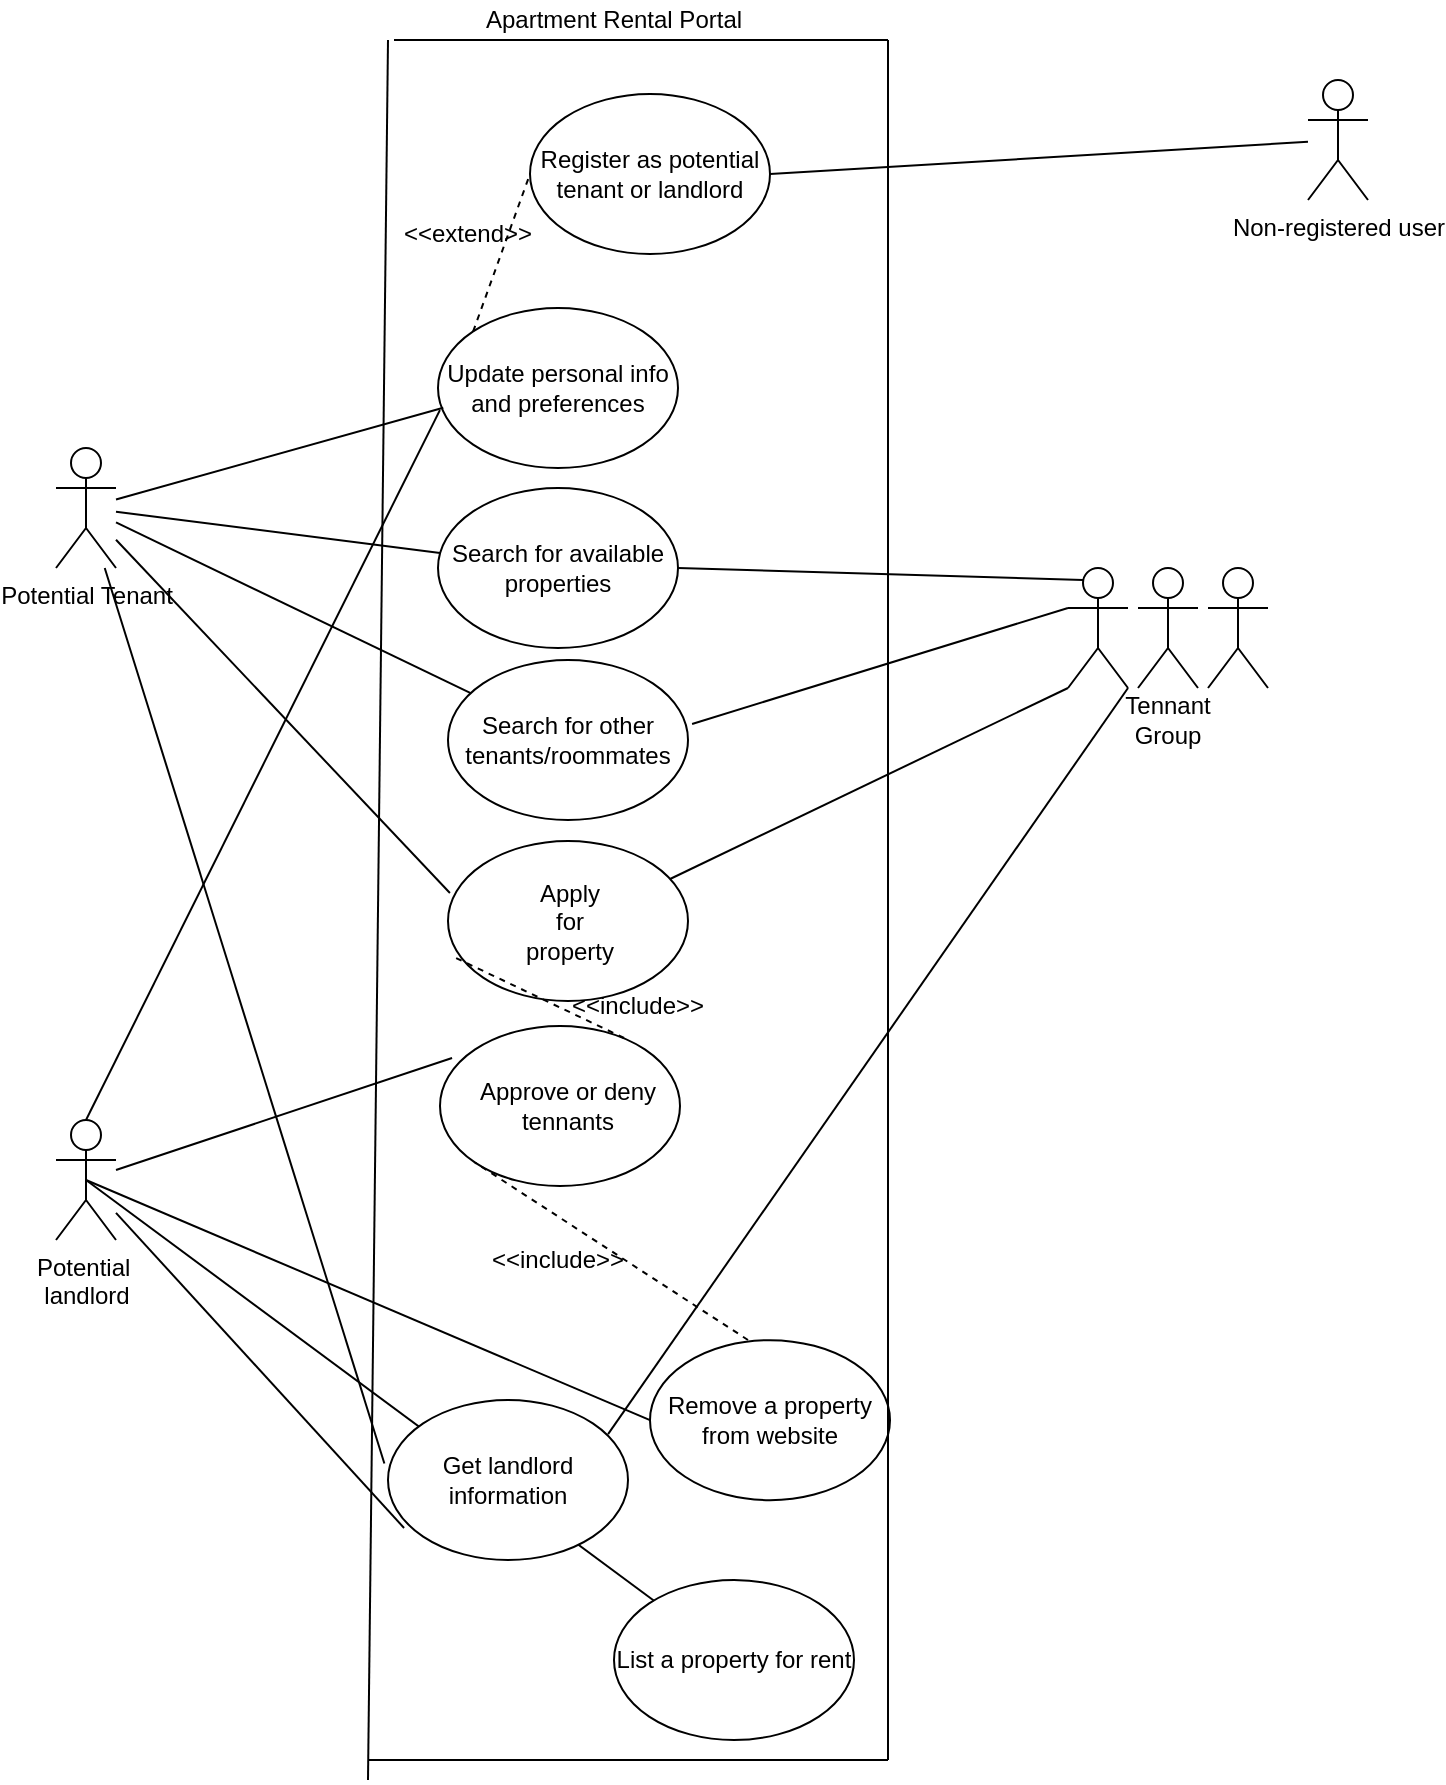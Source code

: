 <mxfile version="12.1.0" type="device" pages="1"><diagram id="6HVrou2IlNOo_wrHSQYU" name="Page-1"><mxGraphModel dx="1408" dy="786" grid="1" gridSize="10" guides="1" tooltips="1" connect="1" arrows="1" fold="1" page="1" pageScale="1" pageWidth="850" pageHeight="1100" math="0" shadow="0"><root><mxCell id="0"/><mxCell id="1" parent="0"/><mxCell id="jlRJW-_ch2XtXSlKtAa2-3" value="Non-registered user" style="shape=umlActor;verticalLabelPosition=bottom;labelBackgroundColor=#ffffff;verticalAlign=top;html=1;outlineConnect=0;" parent="1" vertex="1"><mxGeometry x="740" y="120" width="30" height="60" as="geometry"/></mxCell><mxCell id="jlRJW-_ch2XtXSlKtAa2-9" value="Register as potential tenant or landlord" style="ellipse;whiteSpace=wrap;html=1;" parent="1" vertex="1"><mxGeometry x="351" y="127" width="120" height="80" as="geometry"/></mxCell><mxCell id="jlRJW-_ch2XtXSlKtAa2-18" value="Potential Tenant" style="shape=umlActor;verticalLabelPosition=bottom;labelBackgroundColor=#ffffff;verticalAlign=top;html=1;outlineConnect=0;" parent="1" vertex="1"><mxGeometry x="114" y="304" width="30" height="60" as="geometry"/></mxCell><mxCell id="jlRJW-_ch2XtXSlKtAa2-22" value="Search for available properties" style="ellipse;whiteSpace=wrap;html=1;" parent="1" vertex="1"><mxGeometry x="305" y="324" width="120" height="80" as="geometry"/></mxCell><mxCell id="jlRJW-_ch2XtXSlKtAa2-23" value="" style="endArrow=none;html=1;" parent="1" source="jlRJW-_ch2XtXSlKtAa2-18" target="jlRJW-_ch2XtXSlKtAa2-22" edge="1"><mxGeometry width="50" height="50" relative="1" as="geometry"><mxPoint x="140" y="350" as="sourcePoint"/><mxPoint x="130" y="410" as="targetPoint"/></mxGeometry></mxCell><mxCell id="jlRJW-_ch2XtXSlKtAa2-24" value="Potential&amp;nbsp;&lt;br&gt;landlord" style="shape=umlActor;verticalLabelPosition=bottom;labelBackgroundColor=#ffffff;verticalAlign=top;html=1;outlineConnect=0;" parent="1" vertex="1"><mxGeometry x="114" y="640" width="30" height="60" as="geometry"/></mxCell><mxCell id="jlRJW-_ch2XtXSlKtAa2-25" value="List a property for rent" style="ellipse;whiteSpace=wrap;html=1;" parent="1" vertex="1"><mxGeometry x="393" y="870" width="120" height="80" as="geometry"/></mxCell><mxCell id="jlRJW-_ch2XtXSlKtAa2-26" value="" style="endArrow=none;html=1;exitX=0.5;exitY=0.5;exitDx=0;exitDy=0;exitPerimeter=0;" parent="1" source="jlRJW-_ch2XtXSlKtAa2-24" target="jlRJW-_ch2XtXSlKtAa2-25" edge="1"><mxGeometry width="50" height="50" relative="1" as="geometry"><mxPoint x="150" y="540" as="sourcePoint"/><mxPoint x="130" y="600" as="targetPoint"/></mxGeometry></mxCell><mxCell id="jlRJW-_ch2XtXSlKtAa2-27" value="Search for other tenants/roommates" style="ellipse;whiteSpace=wrap;html=1;" parent="1" vertex="1"><mxGeometry x="310" y="410" width="120" height="80" as="geometry"/></mxCell><mxCell id="jlRJW-_ch2XtXSlKtAa2-28" value="" style="endArrow=none;html=1;" parent="1" source="jlRJW-_ch2XtXSlKtAa2-18" target="jlRJW-_ch2XtXSlKtAa2-27" edge="1"><mxGeometry width="50" height="50" relative="1" as="geometry"><mxPoint x="80" y="650" as="sourcePoint"/><mxPoint x="130" y="600" as="targetPoint"/></mxGeometry></mxCell><mxCell id="jlRJW-_ch2XtXSlKtAa2-30" value="Remove a property from website" style="ellipse;whiteSpace=wrap;html=1;" parent="1" vertex="1"><mxGeometry x="411" y="750.1" width="120" height="80" as="geometry"/></mxCell><mxCell id="jlRJW-_ch2XtXSlKtAa2-31" value="" style="endArrow=none;html=1;entryX=0;entryY=0.5;entryDx=0;entryDy=0;exitX=0.5;exitY=0.5;exitDx=0;exitDy=0;exitPerimeter=0;" parent="1" source="jlRJW-_ch2XtXSlKtAa2-24" target="jlRJW-_ch2XtXSlKtAa2-30" edge="1"><mxGeometry width="50" height="50" relative="1" as="geometry"><mxPoint x="80" y="700" as="sourcePoint"/><mxPoint x="130" y="650" as="targetPoint"/></mxGeometry></mxCell><mxCell id="jlRJW-_ch2XtXSlKtAa2-34" value="Update personal info and preferences" style="ellipse;whiteSpace=wrap;html=1;" parent="1" vertex="1"><mxGeometry x="305" y="234" width="120" height="80" as="geometry"/></mxCell><mxCell id="jlRJW-_ch2XtXSlKtAa2-35" value="" style="endArrow=none;html=1;entryX=0.022;entryY=0.623;entryDx=0;entryDy=0;entryPerimeter=0;" parent="1" source="jlRJW-_ch2XtXSlKtAa2-18" target="jlRJW-_ch2XtXSlKtAa2-34" edge="1"><mxGeometry width="50" height="50" relative="1" as="geometry"><mxPoint x="80" y="760" as="sourcePoint"/><mxPoint x="130" y="710" as="targetPoint"/></mxGeometry></mxCell><mxCell id="jlRJW-_ch2XtXSlKtAa2-38" value="Get landlord information" style="ellipse;whiteSpace=wrap;html=1;" parent="1" vertex="1"><mxGeometry x="280" y="780" width="120" height="80" as="geometry"/></mxCell><mxCell id="jlRJW-_ch2XtXSlKtAa2-40" value="" style="endArrow=none;html=1;entryX=-0.015;entryY=0.397;entryDx=0;entryDy=0;entryPerimeter=0;" parent="1" source="jlRJW-_ch2XtXSlKtAa2-18" target="jlRJW-_ch2XtXSlKtAa2-38" edge="1"><mxGeometry width="50" height="50" relative="1" as="geometry"><mxPoint x="80" y="910" as="sourcePoint"/><mxPoint x="130" y="860" as="targetPoint"/></mxGeometry></mxCell><mxCell id="dpdTZKp0v-URxJFfawbi-7" value="" style="endArrow=none;html=1;" parent="1" edge="1"><mxGeometry width="50" height="50" relative="1" as="geometry"><mxPoint x="270" y="960" as="sourcePoint"/><mxPoint x="530" y="960" as="targetPoint"/></mxGeometry></mxCell><mxCell id="dpdTZKp0v-URxJFfawbi-8" value="" style="endArrow=none;html=1;" parent="1" edge="1"><mxGeometry width="50" height="50" relative="1" as="geometry"><mxPoint x="280" y="100" as="sourcePoint"/><mxPoint x="270" y="970" as="targetPoint"/></mxGeometry></mxCell><mxCell id="dpdTZKp0v-URxJFfawbi-9" value="" style="endArrow=none;html=1;" parent="1" edge="1"><mxGeometry width="50" height="50" relative="1" as="geometry"><mxPoint x="530" y="100" as="sourcePoint"/><mxPoint x="530" y="960" as="targetPoint"/></mxGeometry></mxCell><mxCell id="dpdTZKp0v-URxJFfawbi-10" value="" style="endArrow=none;html=1;" parent="1" edge="1"><mxGeometry width="50" height="50" relative="1" as="geometry"><mxPoint x="283" y="100" as="sourcePoint"/><mxPoint x="530" y="100" as="targetPoint"/></mxGeometry></mxCell><mxCell id="dpdTZKp0v-URxJFfawbi-11" value="Apartment Rental Portal" style="text;html=1;strokeColor=none;fillColor=none;align=center;verticalAlign=middle;whiteSpace=wrap;rounded=0;" parent="1" vertex="1"><mxGeometry x="315" y="80" width="156" height="20" as="geometry"/></mxCell><mxCell id="-626G8riW2ppzlMjsShZ-2" value="" style="endArrow=none;html=1;exitX=1;exitY=0.5;exitDx=0;exitDy=0;" edge="1" parent="1" source="jlRJW-_ch2XtXSlKtAa2-9" target="jlRJW-_ch2XtXSlKtAa2-3"><mxGeometry width="50" height="50" relative="1" as="geometry"><mxPoint x="557.5" y="160" as="sourcePoint"/><mxPoint x="607.5" y="110" as="targetPoint"/></mxGeometry></mxCell><mxCell id="-626G8riW2ppzlMjsShZ-4" value="" style="endArrow=none;html=1;entryX=0.067;entryY=0.8;entryDx=0;entryDy=0;entryPerimeter=0;" edge="1" parent="1" source="jlRJW-_ch2XtXSlKtAa2-24" target="jlRJW-_ch2XtXSlKtAa2-38"><mxGeometry width="50" height="50" relative="1" as="geometry"><mxPoint x="90" y="960" as="sourcePoint"/><mxPoint x="140" y="910" as="targetPoint"/></mxGeometry></mxCell><mxCell id="-626G8riW2ppzlMjsShZ-5" value="" style="endArrow=none;html=1;entryX=0.5;entryY=0;entryDx=0;entryDy=0;entryPerimeter=0;exitX=0.008;exitY=0.638;exitDx=0;exitDy=0;exitPerimeter=0;" edge="1" parent="1" source="jlRJW-_ch2XtXSlKtAa2-34" target="jlRJW-_ch2XtXSlKtAa2-24"><mxGeometry width="50" height="50" relative="1" as="geometry"><mxPoint x="90" y="960" as="sourcePoint"/><mxPoint x="140" y="910" as="targetPoint"/></mxGeometry></mxCell><mxCell id="-626G8riW2ppzlMjsShZ-10" value="" style="endArrow=none;html=1;entryX=0.008;entryY=0.325;entryDx=0;entryDy=0;entryPerimeter=0;" edge="1" parent="1" source="jlRJW-_ch2XtXSlKtAa2-18" target="-626G8riW2ppzlMjsShZ-6"><mxGeometry width="50" height="50" relative="1" as="geometry"><mxPoint x="90" y="960" as="sourcePoint"/><mxPoint x="140" y="910" as="targetPoint"/><Array as="points"/></mxGeometry></mxCell><mxCell id="-626G8riW2ppzlMjsShZ-26" value="" style="group" vertex="1" connectable="0" parent="1"><mxGeometry x="620" y="364" width="100" height="86" as="geometry"/></mxCell><mxCell id="-626G8riW2ppzlMjsShZ-12" value="" style="shape=umlActor;verticalLabelPosition=bottom;labelBackgroundColor=#ffffff;verticalAlign=top;html=1;outlineConnect=0;" vertex="1" parent="-626G8riW2ppzlMjsShZ-26"><mxGeometry x="35" width="30" height="60" as="geometry"/></mxCell><mxCell id="-626G8riW2ppzlMjsShZ-13" value="" style="shape=umlActor;verticalLabelPosition=bottom;labelBackgroundColor=#ffffff;verticalAlign=top;html=1;outlineConnect=0;" vertex="1" parent="-626G8riW2ppzlMjsShZ-26"><mxGeometry x="70" width="30" height="60" as="geometry"/></mxCell><mxCell id="-626G8riW2ppzlMjsShZ-21" value="" style="shape=umlActor;verticalLabelPosition=bottom;labelBackgroundColor=#ffffff;verticalAlign=top;html=1;outlineConnect=0;" vertex="1" parent="-626G8riW2ppzlMjsShZ-26"><mxGeometry width="30" height="60" as="geometry"/></mxCell><mxCell id="-626G8riW2ppzlMjsShZ-23" value="Tennant Group" style="text;html=1;strokeColor=none;fillColor=none;align=center;verticalAlign=middle;whiteSpace=wrap;rounded=0;" vertex="1" parent="-626G8riW2ppzlMjsShZ-26"><mxGeometry x="30" y="66" width="40" height="20" as="geometry"/></mxCell><mxCell id="-626G8riW2ppzlMjsShZ-27" value="" style="endArrow=none;html=1;entryX=1.017;entryY=0.4;entryDx=0;entryDy=0;entryPerimeter=0;exitX=0;exitY=0.333;exitDx=0;exitDy=0;exitPerimeter=0;" edge="1" parent="1" source="-626G8riW2ppzlMjsShZ-21" target="jlRJW-_ch2XtXSlKtAa2-27"><mxGeometry width="50" height="50" relative="1" as="geometry"><mxPoint x="90" y="960" as="sourcePoint"/><mxPoint x="140" y="910" as="targetPoint"/></mxGeometry></mxCell><mxCell id="-626G8riW2ppzlMjsShZ-28" value="" style="endArrow=none;html=1;entryX=0.25;entryY=0.1;entryDx=0;entryDy=0;entryPerimeter=0;exitX=1;exitY=0.5;exitDx=0;exitDy=0;" edge="1" parent="1" source="jlRJW-_ch2XtXSlKtAa2-22" target="-626G8riW2ppzlMjsShZ-21"><mxGeometry width="50" height="50" relative="1" as="geometry"><mxPoint x="90" y="960" as="sourcePoint"/><mxPoint x="140" y="910" as="targetPoint"/></mxGeometry></mxCell><mxCell id="-626G8riW2ppzlMjsShZ-29" value="" style="endArrow=none;html=1;exitX=0;exitY=1;exitDx=0;exitDy=0;exitPerimeter=0;" edge="1" parent="1" source="-626G8riW2ppzlMjsShZ-21"><mxGeometry width="50" height="50" relative="1" as="geometry"><mxPoint x="90" y="960" as="sourcePoint"/><mxPoint x="420" y="520" as="targetPoint"/></mxGeometry></mxCell><mxCell id="-626G8riW2ppzlMjsShZ-30" value="" style="endArrow=none;html=1;entryX=0.917;entryY=0.213;entryDx=0;entryDy=0;entryPerimeter=0;exitX=1;exitY=1;exitDx=0;exitDy=0;exitPerimeter=0;" edge="1" parent="1" source="-626G8riW2ppzlMjsShZ-21" target="jlRJW-_ch2XtXSlKtAa2-38"><mxGeometry width="50" height="50" relative="1" as="geometry"><mxPoint x="90" y="960" as="sourcePoint"/><mxPoint x="140" y="910" as="targetPoint"/></mxGeometry></mxCell><mxCell id="-626G8riW2ppzlMjsShZ-34" value="" style="endArrow=none;html=1;exitX=0.054;exitY=-0.1;exitDx=0;exitDy=0;exitPerimeter=0;" edge="1" parent="1" source="-626G8riW2ppzlMjsShZ-32" target="jlRJW-_ch2XtXSlKtAa2-24"><mxGeometry width="50" height="50" relative="1" as="geometry"><mxPoint x="90" y="1040" as="sourcePoint"/><mxPoint x="140" y="990" as="targetPoint"/></mxGeometry></mxCell><mxCell id="-626G8riW2ppzlMjsShZ-6" value="" style="ellipse;whiteSpace=wrap;html=1;" vertex="1" parent="1"><mxGeometry x="310" y="500.5" width="120" height="80" as="geometry"/></mxCell><mxCell id="-626G8riW2ppzlMjsShZ-7" value="Apply for property" style="text;html=1;strokeColor=none;fillColor=none;align=center;verticalAlign=middle;whiteSpace=wrap;rounded=0;direction=south;" vertex="1" parent="1"><mxGeometry x="351" y="488" width="40" height="105" as="geometry"/></mxCell><mxCell id="-626G8riW2ppzlMjsShZ-33" value="" style="group" vertex="1" connectable="0" parent="1"><mxGeometry x="305" y="593" width="130" height="80" as="geometry"/></mxCell><mxCell id="-626G8riW2ppzlMjsShZ-31" value="" style="ellipse;whiteSpace=wrap;html=1;" vertex="1" parent="-626G8riW2ppzlMjsShZ-33"><mxGeometry x="1" width="120" height="80" as="geometry"/></mxCell><mxCell id="-626G8riW2ppzlMjsShZ-32" value="Approve or deny tennants" style="text;html=1;strokeColor=none;fillColor=none;align=center;verticalAlign=middle;whiteSpace=wrap;rounded=0;" vertex="1" parent="-626G8riW2ppzlMjsShZ-33"><mxGeometry y="20" width="130" height="40" as="geometry"/></mxCell><mxCell id="-626G8riW2ppzlMjsShZ-36" value="" style="endArrow=none;dashed=1;html=1;entryX=0.033;entryY=0.731;entryDx=0;entryDy=0;entryPerimeter=0;exitX=0.767;exitY=0.075;exitDx=0;exitDy=0;exitPerimeter=0;" edge="1" parent="1" source="-626G8riW2ppzlMjsShZ-31" target="-626G8riW2ppzlMjsShZ-6"><mxGeometry width="50" height="50" relative="1" as="geometry"><mxPoint x="90" y="1040" as="sourcePoint"/><mxPoint x="140" y="990" as="targetPoint"/></mxGeometry></mxCell><mxCell id="-626G8riW2ppzlMjsShZ-37" value="&amp;lt;&amp;lt;include&amp;gt;&amp;gt;" style="text;html=1;strokeColor=none;fillColor=none;align=center;verticalAlign=middle;whiteSpace=wrap;rounded=0;" vertex="1" parent="1"><mxGeometry x="385" y="573" width="40" height="20" as="geometry"/></mxCell><mxCell id="-626G8riW2ppzlMjsShZ-38" value="" style="endArrow=none;dashed=1;html=1;entryX=0;entryY=1;entryDx=0;entryDy=0;" edge="1" parent="1" target="-626G8riW2ppzlMjsShZ-31"><mxGeometry width="50" height="50" relative="1" as="geometry"><mxPoint x="460" y="750" as="sourcePoint"/><mxPoint x="140" y="990" as="targetPoint"/></mxGeometry></mxCell><mxCell id="-626G8riW2ppzlMjsShZ-39" value="&amp;lt;&amp;lt;include&amp;gt;&amp;gt;" style="text;html=1;strokeColor=none;fillColor=none;align=center;verticalAlign=middle;whiteSpace=wrap;rounded=0;" vertex="1" parent="1"><mxGeometry x="345" y="700" width="40" height="20" as="geometry"/></mxCell><mxCell id="-626G8riW2ppzlMjsShZ-40" value="" style="endArrow=none;dashed=1;html=1;entryX=0;entryY=0.5;entryDx=0;entryDy=0;exitX=0;exitY=0;exitDx=0;exitDy=0;" edge="1" parent="1" source="jlRJW-_ch2XtXSlKtAa2-34" target="jlRJW-_ch2XtXSlKtAa2-9"><mxGeometry width="50" height="50" relative="1" as="geometry"><mxPoint x="330" y="216" as="sourcePoint"/><mxPoint x="140" y="990" as="targetPoint"/></mxGeometry></mxCell><mxCell id="-626G8riW2ppzlMjsShZ-41" value="&amp;lt;&amp;lt;extend&amp;gt;&amp;gt;" style="text;html=1;strokeColor=none;fillColor=none;align=center;verticalAlign=middle;whiteSpace=wrap;rounded=0;" vertex="1" parent="1"><mxGeometry x="300" y="187" width="40" height="20" as="geometry"/></mxCell></root></mxGraphModel></diagram></mxfile>